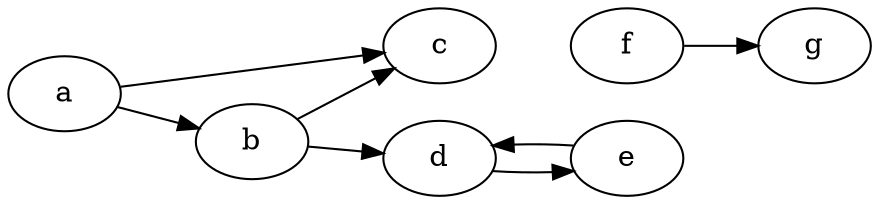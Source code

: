 digraph IDG {
	graph [_draw_="c 9 -#fffffe00 C 7 -#ffffff P 4 0 0 0 90 414 90 414 0 ",
		bb="0,0,414,90",
		compound=true,
		rankdir=LR,
		xdotversion=1.7
	];
	node [label="\N"];
	a	 [_draw_="c 7 -#000000 e 27 49 27 18 ",
		_ldraw_="F 14 11 -Times-Roman c 7 -#000000 T 27 44.8 0 6.21 1 -a ",
		height=0.5,
		pos="27,49",
		texlbl="$a^?$",
		width=0.75];
	b	 [_draw_="c 7 -#000000 e 117 26 27 18 ",
		_ldraw_="F 14 11 -Times-Roman c 7 -#000000 T 117 21.8 0 7 1 -b ",
		height=0.5,
		pos="117,26",
		texlbl="$b^?$",
		width=0.75];
	a -> b	 [_draw_="c 7 -#000000 B 4 52.55 42.47 61.65 40.14 72.07 37.48 81.84 34.99 ",
		_hdraw_="S 5 -solid c 7 -#000000 C 7 -#000000 P 3 82.88 38.33 91.7 32.47 81.14 31.55 ",
		pos="e,91.698,32.466 52.55,42.471 61.652,40.144 72.07,37.482 81.837,34.986"];
	c	 [_draw_="c 7 -#000000 e 207 72 27 18 ",
		_ldraw_="F 14 11 -Times-Roman c 7 -#000000 T 207 67.8 0 6.21 1 -c ",
		height=0.5,
		pos="207,72",
		texlbl="$c^?$",
		width=0.75];
	a -> c	 [_draw_="c 7 -#000000 B 4 53.56 52.39 84.4 56.33 135.47 62.86 170.14 67.29 ",
		_hdraw_="S 5 -solid c 7 -#000000 C 7 -#000000 P 3 169.97 70.8 180.33 68.59 170.86 63.85 ",
		pos="e,180.33,68.592 53.56,52.394 84.401,56.335 135.47,62.859 170.14,67.29"];
	b -> c	 [_draw_="c 7 -#000000 B 4 138.79 37.14 150.06 42.9 164.02 50.03 176.36 56.34 ",
		_hdraw_="S 5 -solid c 7 -#000000 C 7 -#000000 P 3 174.92 59.53 185.41 60.97 178.1 53.3 ",
		pos="e,185.41,60.967 138.79,37.135 150.06,42.899 164.02,50.031 176.36,56.339"];
	d	 [_draw_="c 7 -#000000 e 207 18 27 18 ",
		_ldraw_="F 14 11 -Times-Roman c 7 -#000000 T 207 13.8 0 7 1 -d ",
		height=0.5,
		pos="207,18",
		texlbl="$d^?$",
		width=0.75];
	b -> d	 [_draw_="c 7 -#000000 B 4 144 23.6 152.19 22.87 161.33 22.06 170.05 21.28 ",
		_hdraw_="S 5 -solid c 7 -#000000 C 7 -#000000 P 3 170.37 24.77 180.02 20.4 169.75 17.8 ",
		pos="e,180.02,20.399 144,23.6 152.19,22.872 161.33,22.06 170.05,21.284"];
	f	 [_draw_="c 7 -#000000 e 297 72 27 18 ",
		_ldraw_="F 14 11 -Times-Roman c 7 -#000000 T 297 67.8 0 4.66 1 -f ",
		height=0.5,
		pos="297,72",
		texlbl="$g^?$",
		width=0.75];
	c -> f	 [lhead=cluster_S2,
		ltail=cluster_S1,
		pos="e,269.71,72 234,72 242.03,72 250.97,72 259.53,72",
		style=invis];
	e	 [_draw_="c 7 -#000000 e 297 18 27 18 ",
		_ldraw_="F 14 11 -Times-Roman c 7 -#000000 T 297 13.8 0 6.21 1 -e ",
		height=0.5,
		pos="297,18",
		texlbl="$f^?$",
		width=0.75];
	d -> e	 [_draw_="c 7 -#000000 B 4 232.55 11.84 241.48 11.26 251.68 11.11 261.28 11.38 ",
		_hdraw_="S 5 -solid c 7 -#000000 C 7 -#000000 P 3 261.24 14.88 271.39 11.84 261.56 7.89 ",
		pos="e,271.39,11.841 232.55,11.845 241.48,11.263 251.68,11.108 261.28,11.379"];
	e -> d	 [_draw_="c 7 -#000000 B 4 271.39 24.16 262.45 24.74 252.25 24.89 242.65 24.62 ",
		_hdraw_="S 5 -solid c 7 -#000000 C 7 -#000000 P 3 242.7 21.12 232.55 24.16 242.38 28.11 ",
		pos="e,232.55,24.155 271.39,24.159 262.45,24.739 252.25,24.892 242.65,24.619"];
	g	 [_draw_="c 7 -#000000 e 387 72 27 18 ",
		_ldraw_="F 14 11 -Times-Roman c 7 -#000000 T 387 67.8 0 7 1 -g ",
		height=0.5,
		pos="387,72",
		width=0.75];
	f -> g	 [_draw_="c 7 -#000000 B 4 324 72 332.03 72 340.97 72 349.53 72 ",
		_hdraw_="S 5 -solid c 7 -#000000 C 7 -#000000 P 3 349.71 75.5 359.71 72 349.7 68.5 ",
		pos="e,359.71,72 324,72 332.03,72 340.97,72 349.53,72"];
}
